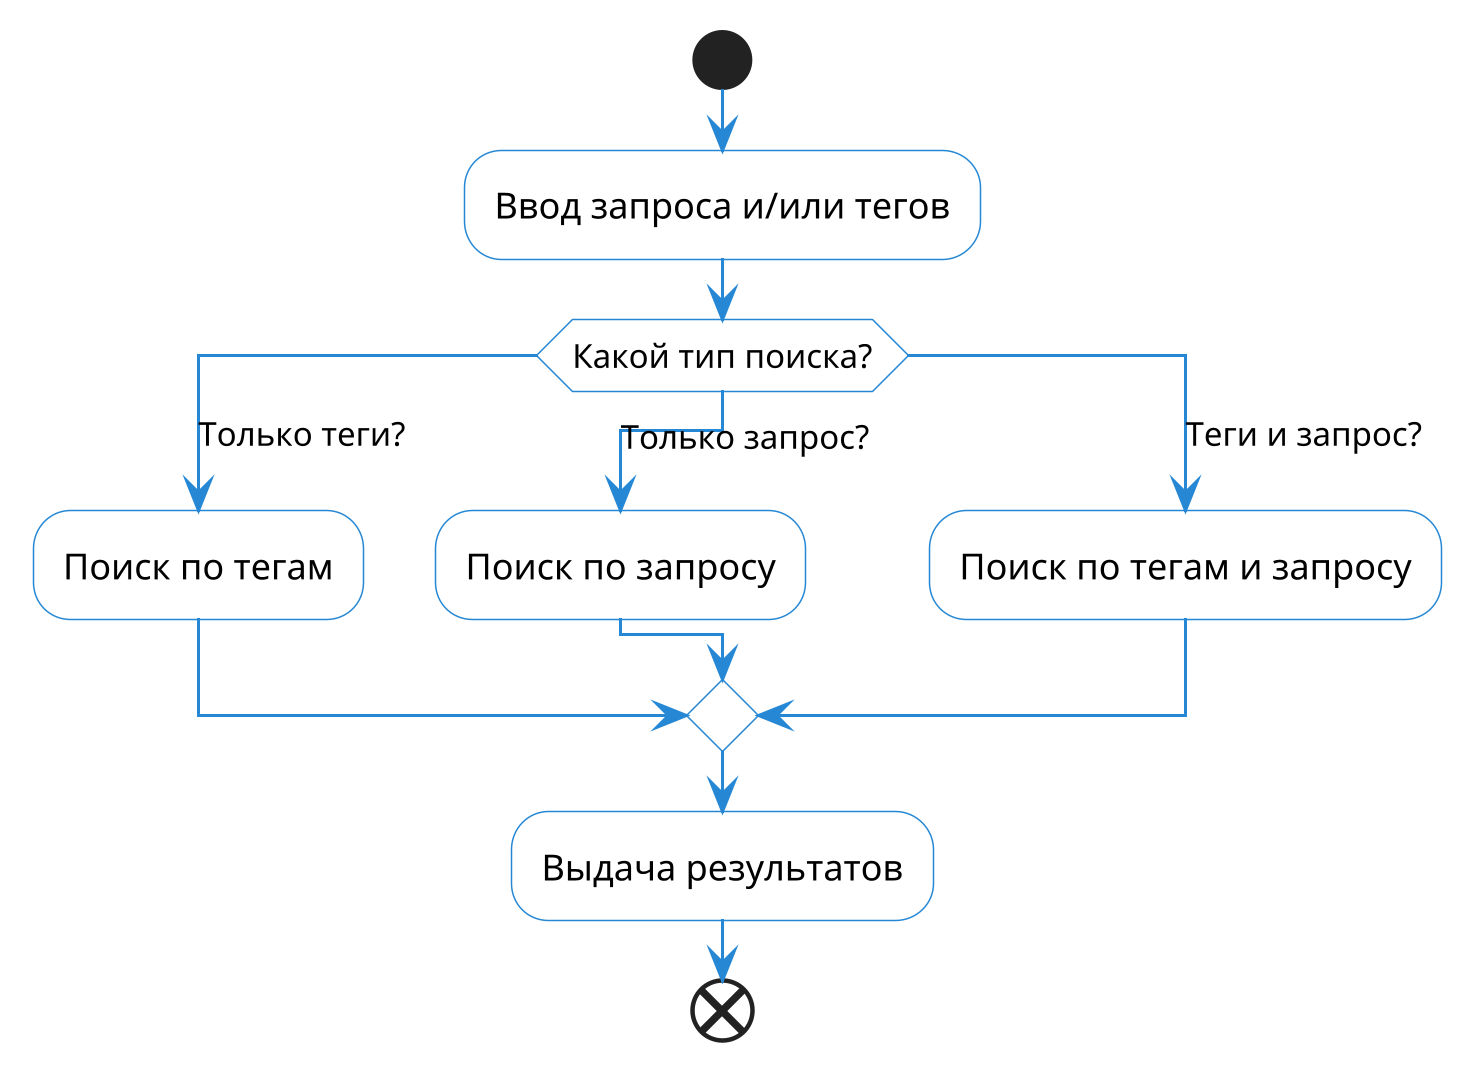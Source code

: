 @startuml

scale 3
skinparam activity {
    BackgroundColor white
    ArrowColor #2688d4
    BorderColor #2688d4
}

start
:Ввод запроса и/или тегов;
switch (Какой тип поиска?)
case (Только теги?)
    :Поиск по тегам;
case (Только запрос?)
    :Поиск по запросу;
case (Теги и запрос?)
    :Поиск по тегам и запросу;
endswitch
:Выдача результатов;
end

@enduml
